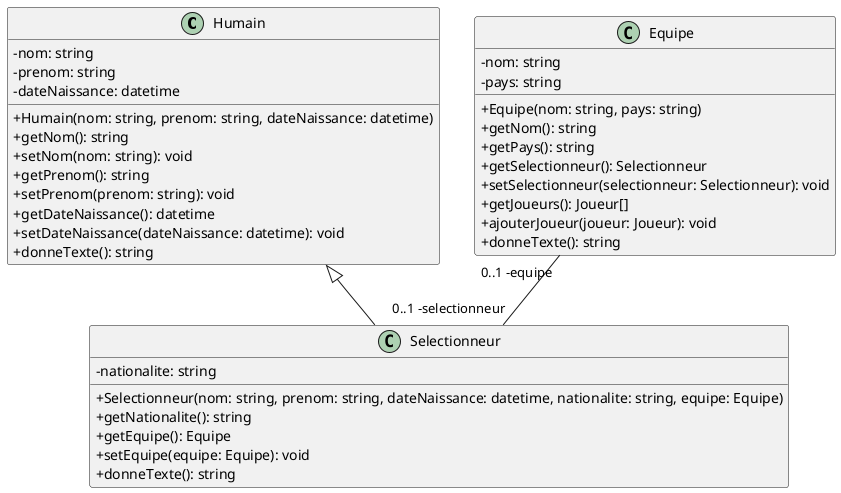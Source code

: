 @startuml
skinparam classAttributeIconSize 0
class Humain {
 -nom: string
    -prenom: string
    -dateNaissance: datetime
    +Humain(nom: string, prenom: string, dateNaissance: datetime)
    +getNom(): string
    +setNom(nom: string): void
    +getPrenom(): string
    +setPrenom(prenom: string): void
    +getDateNaissance(): datetime
    +setDateNaissance(dateNaissance: datetime): void
    +donneTexte(): string
}

Humain <|-- Selectionneur
class Selectionneur{
    -nationalite: string
    +Selectionneur(nom: string, prenom: string, dateNaissance: datetime, nationalite: string, equipe: Equipe)
    +getNationalite(): string
    +getEquipe(): Equipe
    +setEquipe(equipe: Equipe): void
    +donneTexte(): string
}


class Equipe{
    -nom: string
    -pays: string
    +Equipe(nom: string, pays: string)
    +getNom(): string
    +getPays(): string
    +getSelectionneur(): Selectionneur
    +setSelectionneur(selectionneur: Selectionneur): void
    +getJoueurs(): Joueur[]
    +ajouterJoueur(joueur: Joueur): void
    +donneTexte(): string
}

Equipe  "0..1 -equipe" -- "0..1 -selectionneur" Selectionneur
@enduml